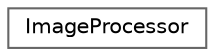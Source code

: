 digraph "Gráfico de jerarquía de clases"
{
 // LATEX_PDF_SIZE
  bgcolor="transparent";
  edge [fontname=Helvetica,fontsize=10,labelfontname=Helvetica,labelfontsize=10];
  node [fontname=Helvetica,fontsize=10,shape=box,height=0.2,width=0.4];
  rankdir="LR";
  Node0 [id="Node000000",label="ImageProcessor",height=0.2,width=0.4,color="grey40", fillcolor="white", style="filled",URL="$de/d05/class_image_processor.html",tooltip=" "];
}
